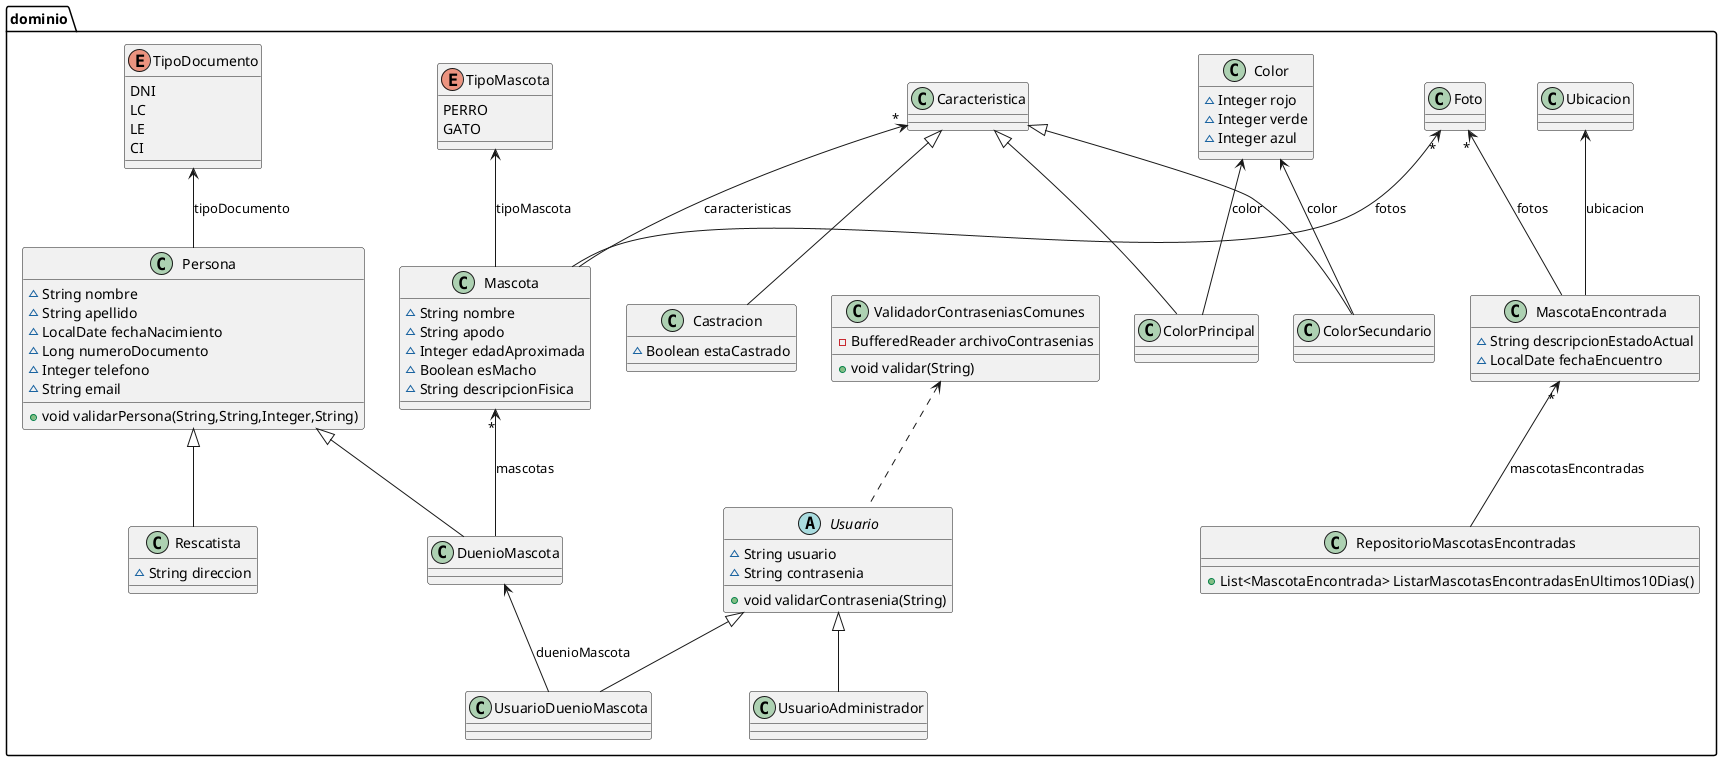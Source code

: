 @startuml
class dominio.Persona {
~ String nombre
~ String apellido
~ LocalDate fechaNacimiento
~ Long numeroDocumento
~ Integer telefono
~ String email
+ void validarPersona(String,String,Integer,String)
}
class dominio.DuenioMascota {
}
class dominio.Rescatista {
~ String direccion
}
class dominio.Mascota {
~ String nombre
~ String apodo
~ Integer edadAproximada
~ Boolean esMacho
~ String descripcionFisica
}
class dominio.MascotaEncontrada {
~ String descripcionEstadoActual
~ LocalDate fechaEncuentro
}
class dominio.Foto {
}
class dominio.Caracteristica {
}
class dominio.ColorPrincipal {
}
class dominio.ColorSecundario {
}
class dominio.Castracion {
~ Boolean estaCastrado
}
class dominio.Color {
~ Integer rojo
~ Integer verde
~ Integer azul
}
class dominio.Ubicacion {
}
class dominio.RepositorioMascotasEncontradas {
+ List<MascotaEncontrada> ListarMascotasEncontradasEnUltimos10Dias()
}
abstract class dominio.Usuario {
~ String usuario
~ String contrasenia
+ void validarContrasenia(String)
}
class dominio.UsuarioDuenioMascota {
}
class dominio.UsuarioAdministrador {
}
class dominio.ValidadorContraseniasComunes {
- BufferedReader archivoContrasenias
+ void validar(String)
}

enum dominio.TipoDocumento{
DNI
LC
LE
CI
}
enum dominio.TipoMascota{
PERRO
GATO
}


dominio.Persona <|-- dominio.Rescatista
dominio.Caracteristica <|-- dominio.Castracion
dominio.Caracteristica <|-- dominio.ColorSecundario
dominio.Usuario <|-- dominio.UsuarioDuenioMascota
dominio.Persona <|-- dominio.DuenioMascota
dominio.Usuario <|-- dominio.UsuarioAdministrador
dominio.Caracteristica <|-- dominio.ColorPrincipal
dominio.TipoDocumento <-- dominio.Persona: tipoDocumento
dominio.Mascota "*" <-- dominio.DuenioMascota: mascotas
dominio.TipoMascota <-- dominio.Mascota: tipoMascota
dominio.Foto "*" <-- dominio.Mascota: fotos
dominio.Caracteristica "*" <-- dominio.Mascota: caracteristicas
dominio.Foto "*" <-- dominio.MascotaEncontrada: fotos
dominio.Ubicacion <-- dominio.MascotaEncontrada: ubicacion
dominio.Color <-- dominio.ColorPrincipal: color
dominio.Color <-- dominio.ColorSecundario: color
dominio.DuenioMascota <-- dominio.UsuarioDuenioMascota: duenioMascota
dominio.ValidadorContraseniasComunes <.. dominio.Usuario
dominio.MascotaEncontrada "*" <-- dominio.RepositorioMascotasEncontradas: mascotasEncontradas

@enduml